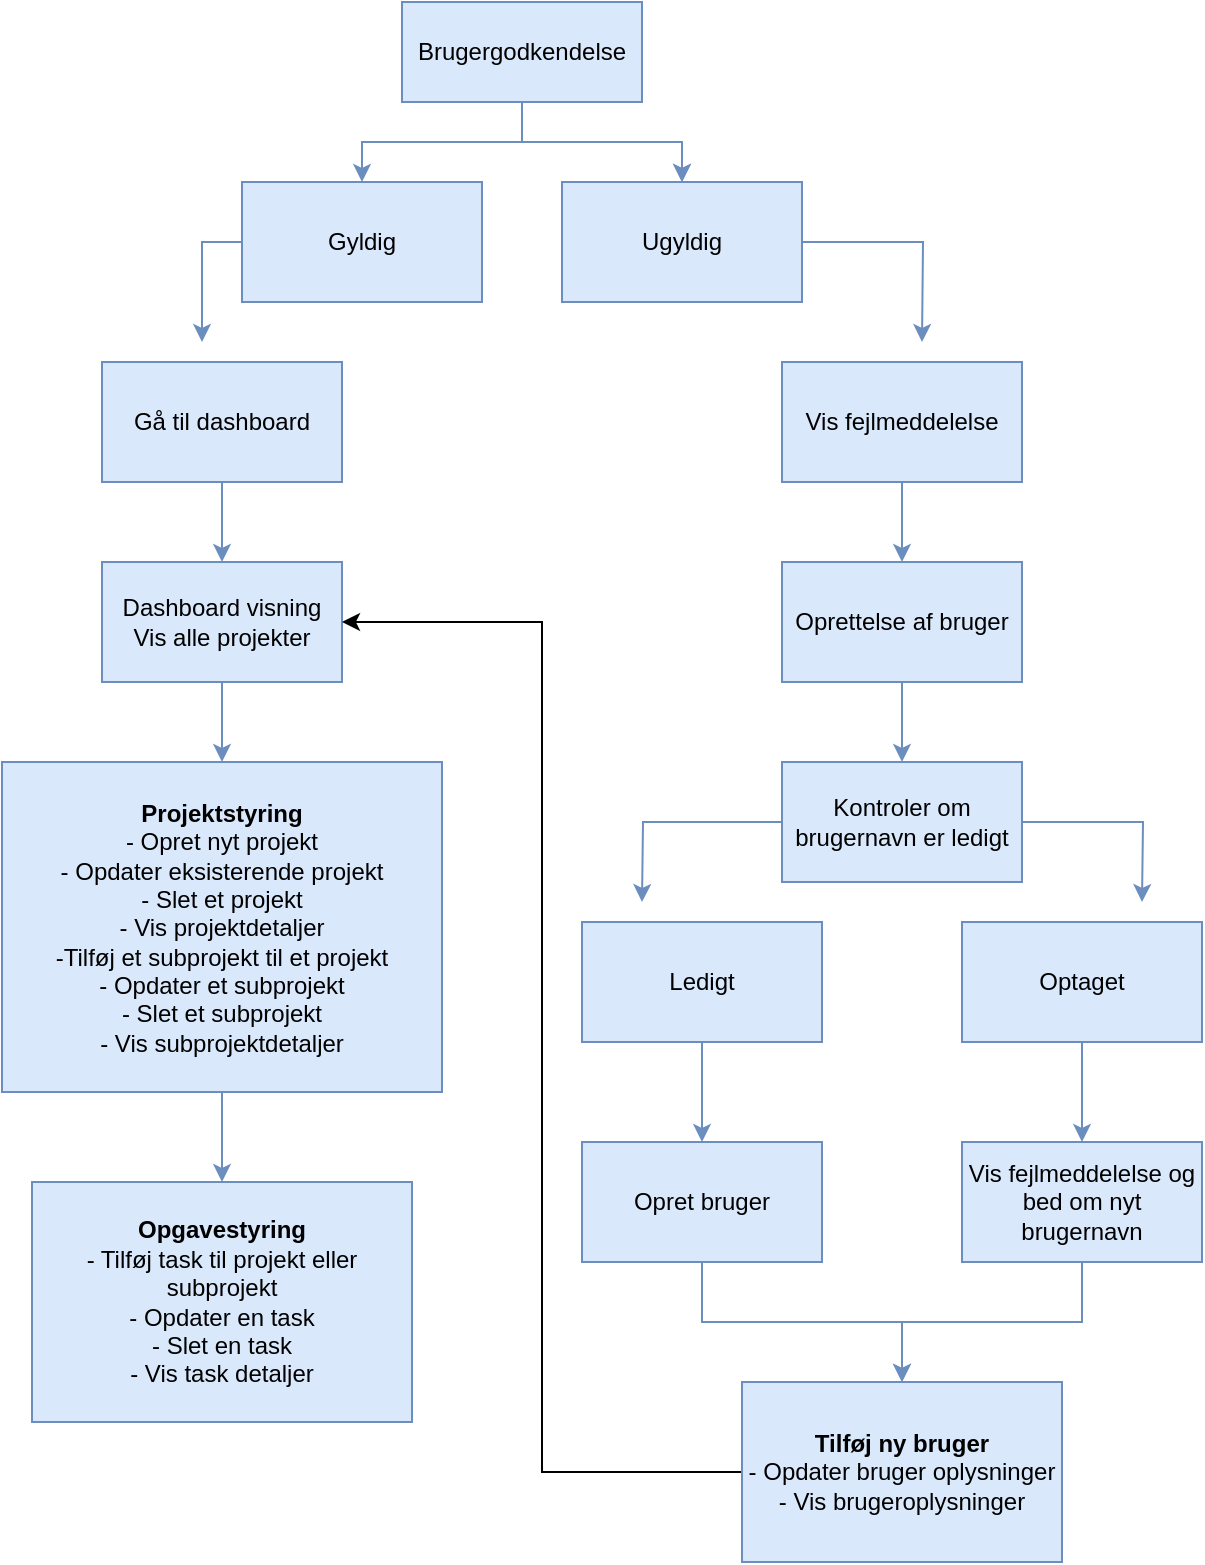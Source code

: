 <mxfile version="24.4.6" type="github">
  <diagram name="Page-1" id="evmKLVrGtomXqUDyta00">
    <mxGraphModel dx="1173" dy="810" grid="1" gridSize="10" guides="1" tooltips="1" connect="1" arrows="1" fold="1" page="1" pageScale="1" pageWidth="827" pageHeight="1169" math="0" shadow="0">
      <root>
        <mxCell id="0" />
        <mxCell id="1" parent="0" />
        <mxCell id="rUWYUNLvnuqbNmRku_17-18" value="" style="edgeStyle=orthogonalEdgeStyle;rounded=0;orthogonalLoop=1;jettySize=auto;html=1;fillColor=#dae8fc;strokeColor=#6c8ebf;" edge="1" parent="1" source="rUWYUNLvnuqbNmRku_17-1" target="rUWYUNLvnuqbNmRku_17-3">
          <mxGeometry relative="1" as="geometry" />
        </mxCell>
        <mxCell id="rUWYUNLvnuqbNmRku_17-19" value="" style="edgeStyle=orthogonalEdgeStyle;rounded=0;orthogonalLoop=1;jettySize=auto;html=1;fillColor=#dae8fc;strokeColor=#6c8ebf;" edge="1" parent="1" source="rUWYUNLvnuqbNmRku_17-1" target="rUWYUNLvnuqbNmRku_17-3">
          <mxGeometry relative="1" as="geometry">
            <Array as="points">
              <mxPoint x="300" y="150" />
              <mxPoint x="380" y="150" />
            </Array>
          </mxGeometry>
        </mxCell>
        <mxCell id="rUWYUNLvnuqbNmRku_17-1" value="Brugergodkendelse" style="rounded=0;whiteSpace=wrap;html=1;fillColor=#dae8fc;strokeColor=#6c8ebf;" vertex="1" parent="1">
          <mxGeometry x="240" y="80" width="120" height="50" as="geometry" />
        </mxCell>
        <mxCell id="rUWYUNLvnuqbNmRku_17-20" value="" style="edgeStyle=orthogonalEdgeStyle;rounded=0;orthogonalLoop=1;jettySize=auto;html=1;endArrow=none;endFill=0;startArrow=classic;startFill=1;fillColor=#dae8fc;strokeColor=#6c8ebf;" edge="1" parent="1" source="rUWYUNLvnuqbNmRku_17-2" target="rUWYUNLvnuqbNmRku_17-1">
          <mxGeometry relative="1" as="geometry" />
        </mxCell>
        <mxCell id="rUWYUNLvnuqbNmRku_17-22" style="edgeStyle=orthogonalEdgeStyle;rounded=0;orthogonalLoop=1;jettySize=auto;html=1;fillColor=#dae8fc;strokeColor=#6c8ebf;" edge="1" parent="1" source="rUWYUNLvnuqbNmRku_17-2">
          <mxGeometry relative="1" as="geometry">
            <mxPoint x="140" y="250" as="targetPoint" />
          </mxGeometry>
        </mxCell>
        <mxCell id="rUWYUNLvnuqbNmRku_17-2" value="Gyldig" style="rounded=0;whiteSpace=wrap;html=1;fillColor=#dae8fc;strokeColor=#6c8ebf;" vertex="1" parent="1">
          <mxGeometry x="160" y="170" width="120" height="60" as="geometry" />
        </mxCell>
        <mxCell id="rUWYUNLvnuqbNmRku_17-23" style="edgeStyle=orthogonalEdgeStyle;rounded=0;orthogonalLoop=1;jettySize=auto;html=1;fillColor=#dae8fc;strokeColor=#6c8ebf;" edge="1" parent="1" source="rUWYUNLvnuqbNmRku_17-3">
          <mxGeometry relative="1" as="geometry">
            <mxPoint x="500" y="250" as="targetPoint" />
          </mxGeometry>
        </mxCell>
        <mxCell id="rUWYUNLvnuqbNmRku_17-3" value="Ugyldig" style="rounded=0;whiteSpace=wrap;html=1;fillColor=#dae8fc;strokeColor=#6c8ebf;" vertex="1" parent="1">
          <mxGeometry x="320" y="170" width="120" height="60" as="geometry" />
        </mxCell>
        <mxCell id="rUWYUNLvnuqbNmRku_17-24" value="" style="edgeStyle=orthogonalEdgeStyle;rounded=0;orthogonalLoop=1;jettySize=auto;html=1;fillColor=#dae8fc;strokeColor=#6c8ebf;" edge="1" parent="1" source="rUWYUNLvnuqbNmRku_17-4" target="rUWYUNLvnuqbNmRku_17-6">
          <mxGeometry relative="1" as="geometry" />
        </mxCell>
        <mxCell id="rUWYUNLvnuqbNmRku_17-4" value="Gå til dashboard" style="rounded=0;whiteSpace=wrap;html=1;fillColor=#dae8fc;strokeColor=#6c8ebf;" vertex="1" parent="1">
          <mxGeometry x="90" y="260" width="120" height="60" as="geometry" />
        </mxCell>
        <mxCell id="rUWYUNLvnuqbNmRku_17-25" value="" style="edgeStyle=orthogonalEdgeStyle;rounded=0;orthogonalLoop=1;jettySize=auto;html=1;fillColor=#dae8fc;strokeColor=#6c8ebf;" edge="1" parent="1" source="rUWYUNLvnuqbNmRku_17-5" target="rUWYUNLvnuqbNmRku_17-10">
          <mxGeometry relative="1" as="geometry" />
        </mxCell>
        <mxCell id="rUWYUNLvnuqbNmRku_17-5" value="Vis fejlmeddelelse" style="rounded=0;whiteSpace=wrap;html=1;fillColor=#dae8fc;strokeColor=#6c8ebf;" vertex="1" parent="1">
          <mxGeometry x="430" y="260" width="120" height="60" as="geometry" />
        </mxCell>
        <mxCell id="rUWYUNLvnuqbNmRku_17-27" value="" style="edgeStyle=orthogonalEdgeStyle;rounded=0;orthogonalLoop=1;jettySize=auto;html=1;fillColor=#dae8fc;strokeColor=#6c8ebf;" edge="1" parent="1" source="rUWYUNLvnuqbNmRku_17-6" target="rUWYUNLvnuqbNmRku_17-8">
          <mxGeometry relative="1" as="geometry" />
        </mxCell>
        <mxCell id="rUWYUNLvnuqbNmRku_17-6" value="Dashboard visning&lt;div&gt;Vis alle projekter&lt;/div&gt;" style="rounded=0;whiteSpace=wrap;html=1;fillColor=#dae8fc;strokeColor=#6c8ebf;" vertex="1" parent="1">
          <mxGeometry x="90" y="360" width="120" height="60" as="geometry" />
        </mxCell>
        <mxCell id="rUWYUNLvnuqbNmRku_17-28" value="" style="edgeStyle=orthogonalEdgeStyle;rounded=0;orthogonalLoop=1;jettySize=auto;html=1;fillColor=#dae8fc;strokeColor=#6c8ebf;" edge="1" parent="1" source="rUWYUNLvnuqbNmRku_17-8" target="rUWYUNLvnuqbNmRku_17-9">
          <mxGeometry relative="1" as="geometry" />
        </mxCell>
        <mxCell id="rUWYUNLvnuqbNmRku_17-8" value="&lt;b&gt;Projektstyring&lt;/b&gt;&lt;div&gt;- Opret nyt projekt&lt;/div&gt;&lt;div&gt;- Opdater eksisterende projekt&lt;/div&gt;&lt;div&gt;- Slet et projekt&lt;/div&gt;&lt;div&gt;- Vis projektdetaljer&lt;/div&gt;&lt;div&gt;-Tilføj et subprojekt til et projekt&lt;/div&gt;&lt;div&gt;- Opdater et subprojekt&lt;/div&gt;&lt;div&gt;- Slet et subprojekt&lt;/div&gt;&lt;div&gt;- Vis subprojektdetaljer&lt;/div&gt;" style="rounded=0;whiteSpace=wrap;html=1;fillColor=#dae8fc;strokeColor=#6c8ebf;" vertex="1" parent="1">
          <mxGeometry x="40" y="460" width="220" height="165" as="geometry" />
        </mxCell>
        <mxCell id="rUWYUNLvnuqbNmRku_17-9" value="&lt;b&gt;Opgavestyring&lt;/b&gt;&lt;div&gt;- Tilføj task til projekt eller subprojekt&lt;/div&gt;&lt;div&gt;- Opdater en task&lt;/div&gt;&lt;div&gt;- Slet en task&lt;/div&gt;&lt;div&gt;- Vis task detaljer&lt;/div&gt;" style="rounded=0;whiteSpace=wrap;html=1;fillColor=#dae8fc;strokeColor=#6c8ebf;" vertex="1" parent="1">
          <mxGeometry x="55" y="670" width="190" height="120" as="geometry" />
        </mxCell>
        <mxCell id="rUWYUNLvnuqbNmRku_17-26" value="" style="edgeStyle=orthogonalEdgeStyle;rounded=0;orthogonalLoop=1;jettySize=auto;html=1;fillColor=#dae8fc;strokeColor=#6c8ebf;" edge="1" parent="1" source="rUWYUNLvnuqbNmRku_17-10" target="rUWYUNLvnuqbNmRku_17-11">
          <mxGeometry relative="1" as="geometry" />
        </mxCell>
        <mxCell id="rUWYUNLvnuqbNmRku_17-10" value="Oprettelse af bruger" style="rounded=0;whiteSpace=wrap;html=1;fillColor=#dae8fc;strokeColor=#6c8ebf;" vertex="1" parent="1">
          <mxGeometry x="430" y="360" width="120" height="60" as="geometry" />
        </mxCell>
        <mxCell id="rUWYUNLvnuqbNmRku_17-29" style="edgeStyle=orthogonalEdgeStyle;rounded=0;orthogonalLoop=1;jettySize=auto;html=1;fillColor=#dae8fc;strokeColor=#6c8ebf;" edge="1" parent="1" source="rUWYUNLvnuqbNmRku_17-11">
          <mxGeometry relative="1" as="geometry">
            <mxPoint x="360" y="530" as="targetPoint" />
          </mxGeometry>
        </mxCell>
        <mxCell id="rUWYUNLvnuqbNmRku_17-30" style="edgeStyle=orthogonalEdgeStyle;rounded=0;orthogonalLoop=1;jettySize=auto;html=1;fillColor=#dae8fc;strokeColor=#6c8ebf;" edge="1" parent="1" source="rUWYUNLvnuqbNmRku_17-11">
          <mxGeometry relative="1" as="geometry">
            <mxPoint x="610.0" y="530" as="targetPoint" />
          </mxGeometry>
        </mxCell>
        <mxCell id="rUWYUNLvnuqbNmRku_17-11" value="Kontroler om brugernavn er ledigt" style="rounded=0;whiteSpace=wrap;html=1;fillColor=#dae8fc;strokeColor=#6c8ebf;" vertex="1" parent="1">
          <mxGeometry x="430" y="460" width="120" height="60" as="geometry" />
        </mxCell>
        <mxCell id="rUWYUNLvnuqbNmRku_17-31" value="" style="edgeStyle=orthogonalEdgeStyle;rounded=0;orthogonalLoop=1;jettySize=auto;html=1;fillColor=#dae8fc;strokeColor=#6c8ebf;" edge="1" parent="1" source="rUWYUNLvnuqbNmRku_17-12" target="rUWYUNLvnuqbNmRku_17-14">
          <mxGeometry relative="1" as="geometry" />
        </mxCell>
        <mxCell id="rUWYUNLvnuqbNmRku_17-12" value="Ledigt" style="rounded=0;whiteSpace=wrap;html=1;fillColor=#dae8fc;strokeColor=#6c8ebf;" vertex="1" parent="1">
          <mxGeometry x="330" y="540" width="120" height="60" as="geometry" />
        </mxCell>
        <mxCell id="rUWYUNLvnuqbNmRku_17-32" value="" style="edgeStyle=orthogonalEdgeStyle;rounded=0;orthogonalLoop=1;jettySize=auto;html=1;fillColor=#dae8fc;strokeColor=#6c8ebf;" edge="1" parent="1" source="rUWYUNLvnuqbNmRku_17-13" target="rUWYUNLvnuqbNmRku_17-15">
          <mxGeometry relative="1" as="geometry" />
        </mxCell>
        <mxCell id="rUWYUNLvnuqbNmRku_17-13" value="Optaget" style="rounded=0;whiteSpace=wrap;html=1;fillColor=#dae8fc;strokeColor=#6c8ebf;" vertex="1" parent="1">
          <mxGeometry x="520" y="540" width="120" height="60" as="geometry" />
        </mxCell>
        <mxCell id="rUWYUNLvnuqbNmRku_17-33" value="" style="edgeStyle=orthogonalEdgeStyle;rounded=0;orthogonalLoop=1;jettySize=auto;html=1;fillColor=#dae8fc;strokeColor=#6c8ebf;" edge="1" parent="1" source="rUWYUNLvnuqbNmRku_17-14" target="rUWYUNLvnuqbNmRku_17-16">
          <mxGeometry relative="1" as="geometry" />
        </mxCell>
        <mxCell id="rUWYUNLvnuqbNmRku_17-14" value="Opret bruger" style="rounded=0;whiteSpace=wrap;html=1;fillColor=#dae8fc;strokeColor=#6c8ebf;" vertex="1" parent="1">
          <mxGeometry x="330" y="650" width="120" height="60" as="geometry" />
        </mxCell>
        <mxCell id="rUWYUNLvnuqbNmRku_17-34" value="" style="edgeStyle=orthogonalEdgeStyle;rounded=0;orthogonalLoop=1;jettySize=auto;html=1;fillColor=#dae8fc;strokeColor=#6c8ebf;" edge="1" parent="1" source="rUWYUNLvnuqbNmRku_17-15" target="rUWYUNLvnuqbNmRku_17-16">
          <mxGeometry relative="1" as="geometry" />
        </mxCell>
        <mxCell id="rUWYUNLvnuqbNmRku_17-15" value="Vis fejlmeddelelse og bed om nyt brugernavn" style="rounded=0;whiteSpace=wrap;html=1;fillColor=#dae8fc;strokeColor=#6c8ebf;" vertex="1" parent="1">
          <mxGeometry x="520" y="650" width="120" height="60" as="geometry" />
        </mxCell>
        <mxCell id="rUWYUNLvnuqbNmRku_17-35" style="edgeStyle=orthogonalEdgeStyle;rounded=0;orthogonalLoop=1;jettySize=auto;html=1;exitX=0;exitY=0.5;exitDx=0;exitDy=0;entryX=1;entryY=0.5;entryDx=0;entryDy=0;" edge="1" parent="1" source="rUWYUNLvnuqbNmRku_17-16" target="rUWYUNLvnuqbNmRku_17-6">
          <mxGeometry relative="1" as="geometry" />
        </mxCell>
        <mxCell id="rUWYUNLvnuqbNmRku_17-16" value="&lt;div&gt;&lt;b&gt;Tilføj ny bruger&lt;/b&gt;&lt;/div&gt;&lt;div&gt;- Opdater bruger oplysninger&lt;/div&gt;&lt;div&gt;- Vis brugeroplysninger&lt;/div&gt;" style="rounded=0;whiteSpace=wrap;html=1;fillColor=#dae8fc;strokeColor=#6c8ebf;" vertex="1" parent="1">
          <mxGeometry x="410" y="770" width="160" height="90" as="geometry" />
        </mxCell>
      </root>
    </mxGraphModel>
  </diagram>
</mxfile>
